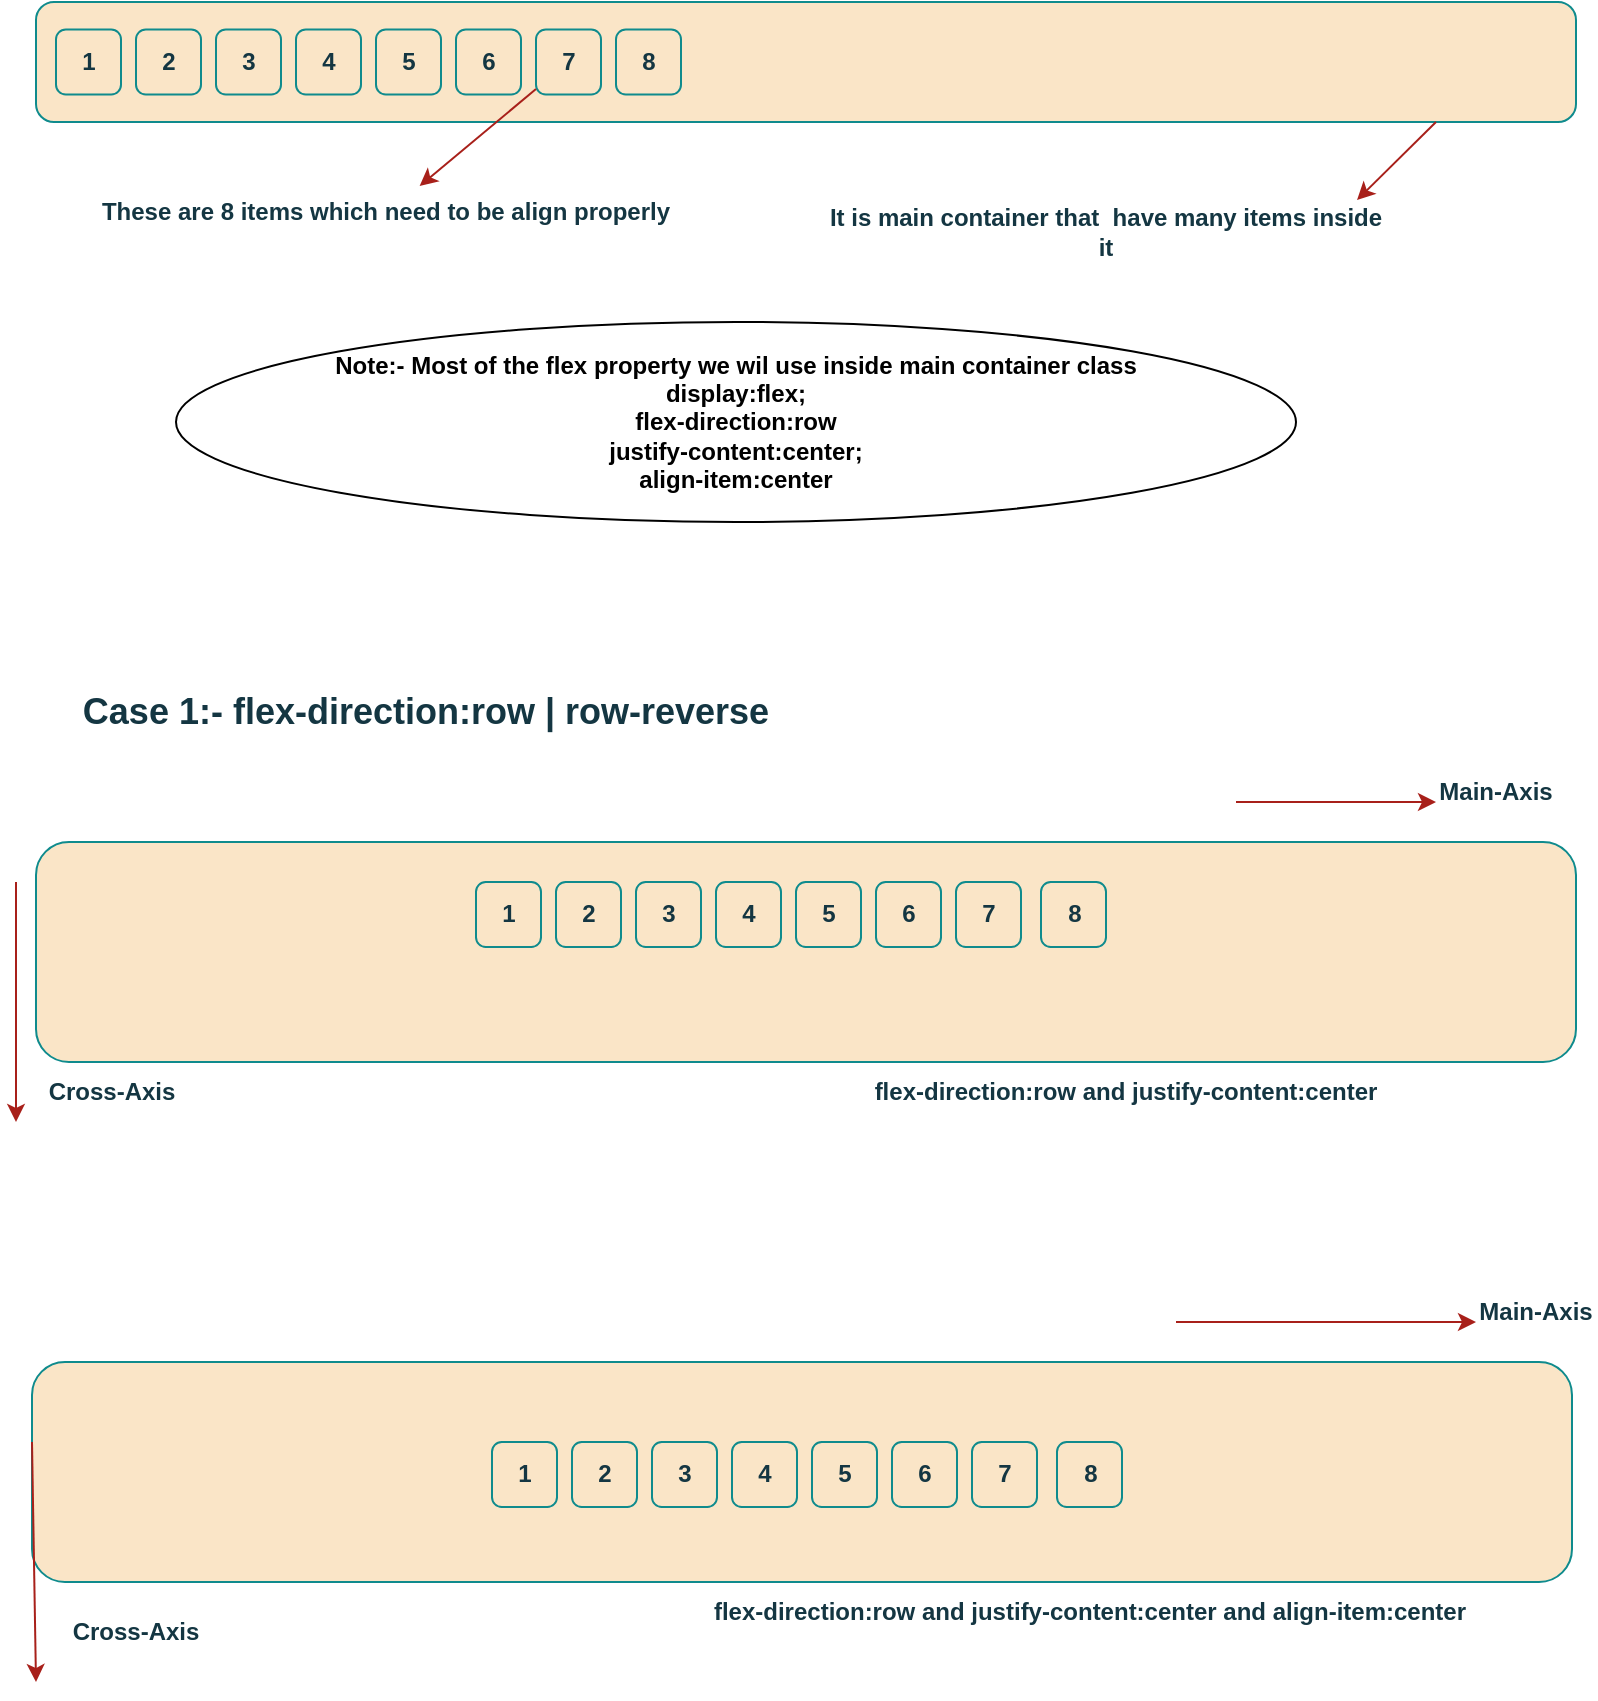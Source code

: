 <mxfile version="22.1.17" type="device">
  <diagram name="Page-1" id="Y1A0mzRSxZJWmTEmcVw6">
    <mxGraphModel dx="1161" dy="553" grid="1" gridSize="10" guides="1" tooltips="1" connect="1" arrows="1" fold="1" page="1" pageScale="1" pageWidth="827" pageHeight="1169" math="0" shadow="0">
      <root>
        <mxCell id="0" />
        <mxCell id="1" parent="0" />
        <mxCell id="Qdc1VVaKx9SKGo3h3m0P-1" value="" style="rounded=1;whiteSpace=wrap;html=1;labelBackgroundColor=none;fillColor=#FAE5C7;strokeColor=#0F8B8D;fontColor=#143642;" vertex="1" parent="1">
          <mxGeometry x="30" y="40" width="770" height="60" as="geometry" />
        </mxCell>
        <mxCell id="Qdc1VVaKx9SKGo3h3m0P-2" value="1" style="whiteSpace=wrap;html=1;aspect=fixed;fillColor=#FAE5C7;strokeColor=#0F8B8D;fontStyle=1;labelBackgroundColor=none;fontColor=#143642;rounded=1;" vertex="1" parent="1">
          <mxGeometry x="40" y="53.75" width="32.5" height="32.5" as="geometry" />
        </mxCell>
        <mxCell id="Qdc1VVaKx9SKGo3h3m0P-3" value="2" style="whiteSpace=wrap;html=1;aspect=fixed;fillColor=#FAE5C7;strokeColor=#0F8B8D;fontStyle=1;labelBackgroundColor=none;fontColor=#143642;rounded=1;" vertex="1" parent="1">
          <mxGeometry x="80" y="53.75" width="32.5" height="32.5" as="geometry" />
        </mxCell>
        <mxCell id="Qdc1VVaKx9SKGo3h3m0P-4" value="3" style="whiteSpace=wrap;html=1;aspect=fixed;fillColor=#FAE5C7;strokeColor=#0F8B8D;fontStyle=1;labelBackgroundColor=none;fontColor=#143642;rounded=1;" vertex="1" parent="1">
          <mxGeometry x="120" y="53.75" width="32.5" height="32.5" as="geometry" />
        </mxCell>
        <mxCell id="Qdc1VVaKx9SKGo3h3m0P-5" value="4" style="whiteSpace=wrap;html=1;aspect=fixed;fillColor=#FAE5C7;strokeColor=#0F8B8D;fontStyle=1;labelBackgroundColor=none;fontColor=#143642;rounded=1;" vertex="1" parent="1">
          <mxGeometry x="160" y="53.75" width="32.5" height="32.5" as="geometry" />
        </mxCell>
        <mxCell id="Qdc1VVaKx9SKGo3h3m0P-6" value="5" style="whiteSpace=wrap;html=1;aspect=fixed;fillColor=#FAE5C7;strokeColor=#0F8B8D;fontStyle=1;labelBackgroundColor=none;fontColor=#143642;rounded=1;" vertex="1" parent="1">
          <mxGeometry x="200" y="53.75" width="32.5" height="32.5" as="geometry" />
        </mxCell>
        <mxCell id="Qdc1VVaKx9SKGo3h3m0P-7" value="6" style="whiteSpace=wrap;html=1;aspect=fixed;fillColor=#FAE5C7;strokeColor=#0F8B8D;fontStyle=1;labelBackgroundColor=none;fontColor=#143642;rounded=1;" vertex="1" parent="1">
          <mxGeometry x="240" y="53.75" width="32.5" height="32.5" as="geometry" />
        </mxCell>
        <mxCell id="Qdc1VVaKx9SKGo3h3m0P-8" value="7" style="whiteSpace=wrap;html=1;aspect=fixed;fillColor=#FAE5C7;strokeColor=#0F8B8D;fontStyle=1;labelBackgroundColor=none;fontColor=#143642;rounded=1;" vertex="1" parent="1">
          <mxGeometry x="280" y="53.75" width="32.5" height="32.5" as="geometry" />
        </mxCell>
        <mxCell id="Qdc1VVaKx9SKGo3h3m0P-9" value="8" style="whiteSpace=wrap;html=1;aspect=fixed;fillColor=#FAE5C7;strokeColor=#0F8B8D;fontStyle=1;labelBackgroundColor=none;fontColor=#143642;rounded=1;" vertex="1" parent="1">
          <mxGeometry x="320" y="53.75" width="32.5" height="32.5" as="geometry" />
        </mxCell>
        <mxCell id="Qdc1VVaKx9SKGo3h3m0P-14" value="" style="endArrow=classic;html=1;rounded=1;entryX=0.85;entryY=0.272;entryDx=0;entryDy=0;entryPerimeter=0;labelBackgroundColor=none;strokeColor=#A8201A;fontColor=default;" edge="1" parent="1">
          <mxGeometry width="50" height="50" relative="1" as="geometry">
            <mxPoint x="730" y="100" as="sourcePoint" />
            <mxPoint x="690.5" y="139.04" as="targetPoint" />
          </mxGeometry>
        </mxCell>
        <mxCell id="Qdc1VVaKx9SKGo3h3m0P-19" value="" style="endArrow=classic;html=1;rounded=1;entryX=0.606;entryY=0.172;entryDx=0;entryDy=0;entryPerimeter=0;labelBackgroundColor=none;strokeColor=#A8201A;fontColor=default;" edge="1" parent="1" source="Qdc1VVaKx9SKGo3h3m0P-8">
          <mxGeometry width="50" height="50" relative="1" as="geometry">
            <mxPoint x="390" y="130" as="sourcePoint" />
            <mxPoint x="221.8" y="132.04" as="targetPoint" />
          </mxGeometry>
        </mxCell>
        <mxCell id="Qdc1VVaKx9SKGo3h3m0P-21" value="" style="rounded=1;whiteSpace=wrap;html=1;labelBackgroundColor=none;fillColor=#FAE5C7;strokeColor=#0F8B8D;fontColor=#143642;" vertex="1" parent="1">
          <mxGeometry x="30" y="460" width="770" height="110" as="geometry" />
        </mxCell>
        <mxCell id="Qdc1VVaKx9SKGo3h3m0P-22" value="1" style="whiteSpace=wrap;html=1;aspect=fixed;fillColor=#FAE5C7;strokeColor=#0F8B8D;fontStyle=1;labelBackgroundColor=none;fontColor=#143642;rounded=1;" vertex="1" parent="1">
          <mxGeometry x="250" y="480" width="32.5" height="32.5" as="geometry" />
        </mxCell>
        <mxCell id="Qdc1VVaKx9SKGo3h3m0P-23" value="2" style="whiteSpace=wrap;html=1;aspect=fixed;fillColor=#FAE5C7;strokeColor=#0F8B8D;fontStyle=1;labelBackgroundColor=none;fontColor=#143642;rounded=1;" vertex="1" parent="1">
          <mxGeometry x="290" y="480" width="32.5" height="32.5" as="geometry" />
        </mxCell>
        <mxCell id="Qdc1VVaKx9SKGo3h3m0P-24" value="3" style="whiteSpace=wrap;html=1;aspect=fixed;fillColor=#FAE5C7;strokeColor=#0F8B8D;fontStyle=1;labelBackgroundColor=none;fontColor=#143642;rounded=1;" vertex="1" parent="1">
          <mxGeometry x="330" y="480" width="32.5" height="32.5" as="geometry" />
        </mxCell>
        <mxCell id="Qdc1VVaKx9SKGo3h3m0P-25" value="4" style="whiteSpace=wrap;html=1;aspect=fixed;fillColor=#FAE5C7;strokeColor=#0F8B8D;fontStyle=1;labelBackgroundColor=none;fontColor=#143642;rounded=1;" vertex="1" parent="1">
          <mxGeometry x="370" y="480" width="32.5" height="32.5" as="geometry" />
        </mxCell>
        <mxCell id="Qdc1VVaKx9SKGo3h3m0P-26" value="5" style="whiteSpace=wrap;html=1;aspect=fixed;fillColor=#FAE5C7;strokeColor=#0F8B8D;fontStyle=1;labelBackgroundColor=none;fontColor=#143642;rounded=1;" vertex="1" parent="1">
          <mxGeometry x="410" y="480" width="32.5" height="32.5" as="geometry" />
        </mxCell>
        <mxCell id="Qdc1VVaKx9SKGo3h3m0P-27" value="6" style="whiteSpace=wrap;html=1;aspect=fixed;fillColor=#FAE5C7;strokeColor=#0F8B8D;fontStyle=1;labelBackgroundColor=none;fontColor=#143642;rounded=1;" vertex="1" parent="1">
          <mxGeometry x="450" y="480" width="32.5" height="32.5" as="geometry" />
        </mxCell>
        <mxCell id="Qdc1VVaKx9SKGo3h3m0P-28" value="7" style="whiteSpace=wrap;html=1;aspect=fixed;fillColor=#FAE5C7;strokeColor=#0F8B8D;fontStyle=1;labelBackgroundColor=none;fontColor=#143642;rounded=1;" vertex="1" parent="1">
          <mxGeometry x="490" y="480" width="32.5" height="32.5" as="geometry" />
        </mxCell>
        <mxCell id="Qdc1VVaKx9SKGo3h3m0P-29" value="8" style="whiteSpace=wrap;html=1;aspect=fixed;fillColor=#FAE5C7;strokeColor=#0F8B8D;fontStyle=1;labelBackgroundColor=none;fontColor=#143642;rounded=1;" vertex="1" parent="1">
          <mxGeometry x="532.5" y="480" width="32.5" height="32.5" as="geometry" />
        </mxCell>
        <mxCell id="Qdc1VVaKx9SKGo3h3m0P-30" value="flex-direction:row and justify-content:center" style="text;html=1;strokeColor=none;fillColor=none;align=center;verticalAlign=middle;whiteSpace=wrap;rounded=0;fontColor=#143642;fontStyle=1" vertex="1" parent="1">
          <mxGeometry x="380" y="570" width="390" height="30" as="geometry" />
        </mxCell>
        <mxCell id="Qdc1VVaKx9SKGo3h3m0P-31" value="These are 8 items which need to be align properly" style="text;html=1;strokeColor=none;fillColor=none;align=center;verticalAlign=middle;whiteSpace=wrap;rounded=0;fontColor=#143642;fontStyle=1" vertex="1" parent="1">
          <mxGeometry x="30" y="130" width="350" height="30" as="geometry" />
        </mxCell>
        <mxCell id="Qdc1VVaKx9SKGo3h3m0P-32" value="It is main container that&amp;nbsp; have many items inside&lt;br style=&quot;border-color: var(--border-color);&quot;&gt;&lt;span style=&quot;&quot;&gt;it&lt;/span&gt;" style="text;html=1;strokeColor=none;fillColor=none;align=center;verticalAlign=middle;whiteSpace=wrap;rounded=0;fontColor=#143642;fontStyle=1" vertex="1" parent="1">
          <mxGeometry x="420" y="140" width="290" height="30" as="geometry" />
        </mxCell>
        <mxCell id="Qdc1VVaKx9SKGo3h3m0P-34" value="Note:- Most of the flex property we wil use inside main container class&lt;br&gt;&lt;div style=&quot;&quot;&gt;&lt;span style=&quot;background-color: initial;&quot;&gt;display:flex;&lt;/span&gt;&lt;br&gt;&lt;span style=&quot;background-color: initial;&quot;&gt;flex-direction:row&lt;/span&gt;&lt;br&gt;&lt;span style=&quot;background-color: initial;&quot;&gt;justify-content:center;&lt;/span&gt;&lt;br&gt;&lt;span style=&quot;background-color: initial;&quot;&gt;align-item:center&lt;/span&gt;&lt;br&gt;&lt;/div&gt;" style="ellipse;whiteSpace=wrap;html=1;rounded=1;fontStyle=1" vertex="1" parent="1">
          <mxGeometry x="100" y="200" width="560" height="100" as="geometry" />
        </mxCell>
        <mxCell id="Qdc1VVaKx9SKGo3h3m0P-35" value="&lt;font style=&quot;font-size: 18px;&quot;&gt;Case 1:- flex-direction:row | row-reverse&lt;/font&gt;" style="text;html=1;strokeColor=none;fillColor=none;align=center;verticalAlign=middle;whiteSpace=wrap;rounded=0;fontColor=#143642;fontStyle=1" vertex="1" parent="1">
          <mxGeometry x="40" y="380" width="370" height="30" as="geometry" />
        </mxCell>
        <mxCell id="Qdc1VVaKx9SKGo3h3m0P-36" value="" style="endArrow=classic;html=1;rounded=1;strokeColor=#A8201A;fontColor=#143642;fillColor=#FAE5C7;" edge="1" parent="1">
          <mxGeometry width="50" height="50" relative="1" as="geometry">
            <mxPoint x="630" y="440" as="sourcePoint" />
            <mxPoint x="730" y="440" as="targetPoint" />
          </mxGeometry>
        </mxCell>
        <mxCell id="Qdc1VVaKx9SKGo3h3m0P-38" value="Main-Axis" style="text;html=1;strokeColor=none;fillColor=none;align=center;verticalAlign=middle;whiteSpace=wrap;rounded=0;fontColor=#143642;fontStyle=1" vertex="1" parent="1">
          <mxGeometry x="730" y="420" width="60" height="30" as="geometry" />
        </mxCell>
        <mxCell id="Qdc1VVaKx9SKGo3h3m0P-39" value="" style="endArrow=classic;html=1;rounded=1;strokeColor=#A8201A;fontColor=#143642;fillColor=#FAE5C7;" edge="1" parent="1">
          <mxGeometry width="50" height="50" relative="1" as="geometry">
            <mxPoint x="20" y="480" as="sourcePoint" />
            <mxPoint x="20" y="600" as="targetPoint" />
            <Array as="points" />
          </mxGeometry>
        </mxCell>
        <mxCell id="Qdc1VVaKx9SKGo3h3m0P-40" value="Cross-Axis" style="text;html=1;strokeColor=none;fillColor=none;align=center;verticalAlign=middle;whiteSpace=wrap;rounded=0;fontColor=#143642;fontStyle=1" vertex="1" parent="1">
          <mxGeometry x="28" y="570" width="80" height="30" as="geometry" />
        </mxCell>
        <mxCell id="Qdc1VVaKx9SKGo3h3m0P-42" value="" style="rounded=1;whiteSpace=wrap;html=1;labelBackgroundColor=none;fillColor=#FAE5C7;strokeColor=#0F8B8D;fontColor=#143642;" vertex="1" parent="1">
          <mxGeometry x="28" y="720" width="770" height="110" as="geometry" />
        </mxCell>
        <mxCell id="Qdc1VVaKx9SKGo3h3m0P-43" value="1" style="whiteSpace=wrap;html=1;aspect=fixed;fillColor=#FAE5C7;strokeColor=#0F8B8D;fontStyle=1;labelBackgroundColor=none;fontColor=#143642;rounded=1;" vertex="1" parent="1">
          <mxGeometry x="258" y="760" width="32.5" height="32.5" as="geometry" />
        </mxCell>
        <mxCell id="Qdc1VVaKx9SKGo3h3m0P-44" value="2" style="whiteSpace=wrap;html=1;aspect=fixed;fillColor=#FAE5C7;strokeColor=#0F8B8D;fontStyle=1;labelBackgroundColor=none;fontColor=#143642;rounded=1;" vertex="1" parent="1">
          <mxGeometry x="298" y="760" width="32.5" height="32.5" as="geometry" />
        </mxCell>
        <mxCell id="Qdc1VVaKx9SKGo3h3m0P-45" value="3" style="whiteSpace=wrap;html=1;aspect=fixed;fillColor=#FAE5C7;strokeColor=#0F8B8D;fontStyle=1;labelBackgroundColor=none;fontColor=#143642;rounded=1;" vertex="1" parent="1">
          <mxGeometry x="338" y="760" width="32.5" height="32.5" as="geometry" />
        </mxCell>
        <mxCell id="Qdc1VVaKx9SKGo3h3m0P-46" value="4" style="whiteSpace=wrap;html=1;aspect=fixed;fillColor=#FAE5C7;strokeColor=#0F8B8D;fontStyle=1;labelBackgroundColor=none;fontColor=#143642;rounded=1;" vertex="1" parent="1">
          <mxGeometry x="378" y="760" width="32.5" height="32.5" as="geometry" />
        </mxCell>
        <mxCell id="Qdc1VVaKx9SKGo3h3m0P-47" value="5" style="whiteSpace=wrap;html=1;aspect=fixed;fillColor=#FAE5C7;strokeColor=#0F8B8D;fontStyle=1;labelBackgroundColor=none;fontColor=#143642;rounded=1;" vertex="1" parent="1">
          <mxGeometry x="418" y="760" width="32.5" height="32.5" as="geometry" />
        </mxCell>
        <mxCell id="Qdc1VVaKx9SKGo3h3m0P-48" value="6" style="whiteSpace=wrap;html=1;aspect=fixed;fillColor=#FAE5C7;strokeColor=#0F8B8D;fontStyle=1;labelBackgroundColor=none;fontColor=#143642;rounded=1;" vertex="1" parent="1">
          <mxGeometry x="458" y="760" width="32.5" height="32.5" as="geometry" />
        </mxCell>
        <mxCell id="Qdc1VVaKx9SKGo3h3m0P-49" value="7" style="whiteSpace=wrap;html=1;aspect=fixed;fillColor=#FAE5C7;strokeColor=#0F8B8D;fontStyle=1;labelBackgroundColor=none;fontColor=#143642;rounded=1;" vertex="1" parent="1">
          <mxGeometry x="498" y="760" width="32.5" height="32.5" as="geometry" />
        </mxCell>
        <mxCell id="Qdc1VVaKx9SKGo3h3m0P-50" value="8" style="whiteSpace=wrap;html=1;aspect=fixed;fillColor=#FAE5C7;strokeColor=#0F8B8D;fontStyle=1;labelBackgroundColor=none;fontColor=#143642;rounded=1;" vertex="1" parent="1">
          <mxGeometry x="540.5" y="760" width="32.5" height="32.5" as="geometry" />
        </mxCell>
        <mxCell id="Qdc1VVaKx9SKGo3h3m0P-51" value="" style="endArrow=classic;html=1;rounded=1;strokeColor=#A8201A;fontColor=#143642;fillColor=#FAE5C7;" edge="1" parent="1">
          <mxGeometry width="50" height="50" relative="1" as="geometry">
            <mxPoint x="28" y="760" as="sourcePoint" />
            <mxPoint x="30" y="880" as="targetPoint" />
            <Array as="points" />
          </mxGeometry>
        </mxCell>
        <mxCell id="Qdc1VVaKx9SKGo3h3m0P-52" value="Cross-Axis" style="text;html=1;strokeColor=none;fillColor=none;align=center;verticalAlign=middle;whiteSpace=wrap;rounded=0;fontColor=#143642;fontStyle=1" vertex="1" parent="1">
          <mxGeometry x="40" y="840" width="80" height="30" as="geometry" />
        </mxCell>
        <mxCell id="Qdc1VVaKx9SKGo3h3m0P-53" value="" style="endArrow=classic;html=1;rounded=1;strokeColor=#A8201A;fontColor=#143642;fillColor=#FAE5C7;" edge="1" parent="1">
          <mxGeometry width="50" height="50" relative="1" as="geometry">
            <mxPoint x="600" y="700" as="sourcePoint" />
            <mxPoint x="750" y="700" as="targetPoint" />
          </mxGeometry>
        </mxCell>
        <mxCell id="Qdc1VVaKx9SKGo3h3m0P-54" value="Main-Axis" style="text;html=1;strokeColor=none;fillColor=none;align=center;verticalAlign=middle;whiteSpace=wrap;rounded=0;fontColor=#143642;fontStyle=1" vertex="1" parent="1">
          <mxGeometry x="750" y="680" width="60" height="30" as="geometry" />
        </mxCell>
        <mxCell id="Qdc1VVaKx9SKGo3h3m0P-55" value="flex-direction:row and justify-content:center and align-item:center" style="text;html=1;strokeColor=none;fillColor=none;align=center;verticalAlign=middle;whiteSpace=wrap;rounded=0;fontColor=#143642;fontStyle=1" vertex="1" parent="1">
          <mxGeometry x="321.75" y="830" width="470" height="30" as="geometry" />
        </mxCell>
      </root>
    </mxGraphModel>
  </diagram>
</mxfile>
